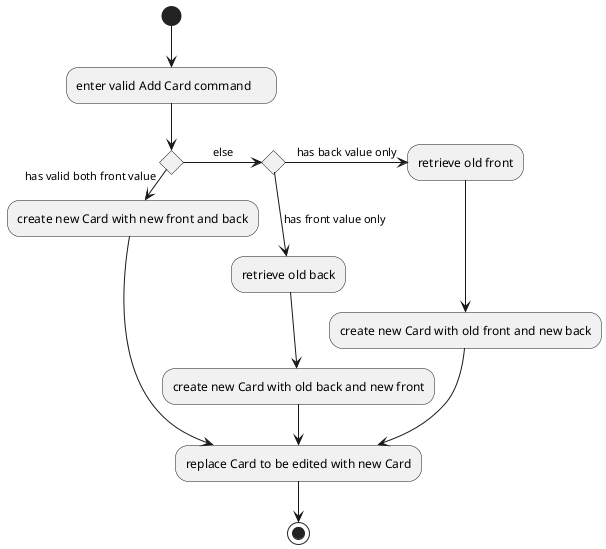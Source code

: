 @startuml
(*) --> "enter valid Add Card command     "
If "" then
-> [has valid both front value] "create new Card with new front and back"
--> "replace Card to be edited with new Card"
else
-> [else] If "" then
--> [has front value only] "retrieve old back"
--> "create new Card with old back and new front"
--> "replace Card to be edited with new Card"
else
-> [has back value only] "retrieve old front"
--> "create new Card with old front and new back"
Endif
Endif
--> "replace Card to be edited with new Card"
--> (*)
@enduml
